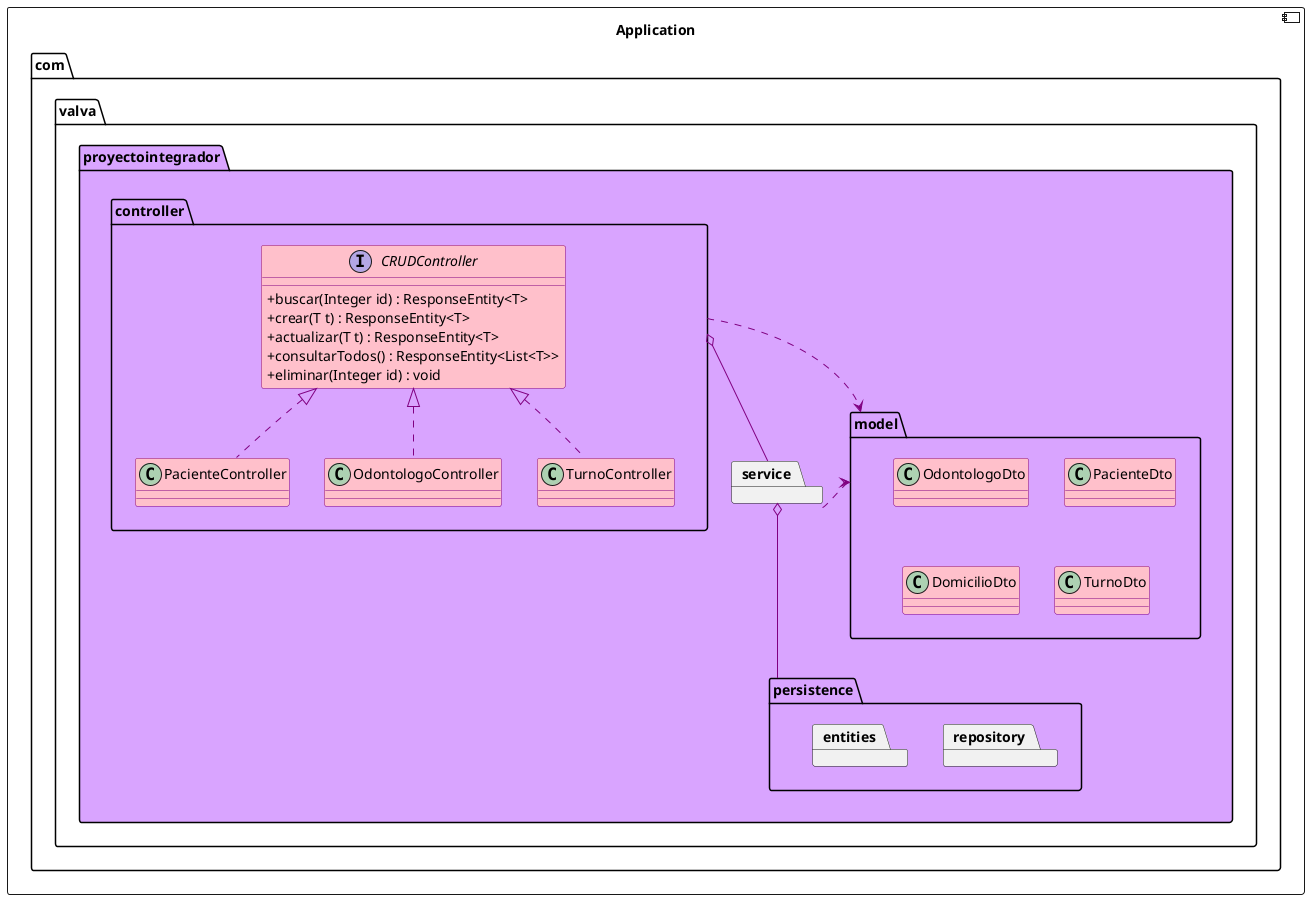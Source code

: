 @startuml
allowmixing

skinparam database {
    BorderColor pink
    BackgroundColor purple
    ArrowColor purple
    FontColor pink
}

skinparam rectangle {
    BorderColor purple
    BackgroundColor lightpink
    ArrowColor purple
}

skinparam class {
    BorderColor purple
    BackgroundColor pink
    ArrowColor purple
    AttributeIconSize 0
}

skinparam note {
    BorderColor darkslateblue
    BackgroundColor #90c0f0
    FontColor darkslateblue
}

component Application {
    package com.valva.proyectointegrador #d9a4ff {

        package service

        package persistence {
            package repository
            package entities
        }

        package controller {
            interface CRUDController {
                + buscar(Integer id) : ResponseEntity<T>
                + crear(T t) : ResponseEntity<T>
                + actualizar(T t) : ResponseEntity<T>
                + consultarTodos() : ResponseEntity<List<T>>
                + eliminar(Integer id) : void
            }
            class PacienteController implements CRUDController
            class OdontologoController  implements CRUDController
            class TurnoController implements CRUDController
        }

        package model {
            class OdontologoDto
            class PacienteDto
            class DomicilioDto
            class TurnoDto
        }

        controller ..> model
        service .> model
        controller o-- service
        service o--- persistence
    }

}
@enduml